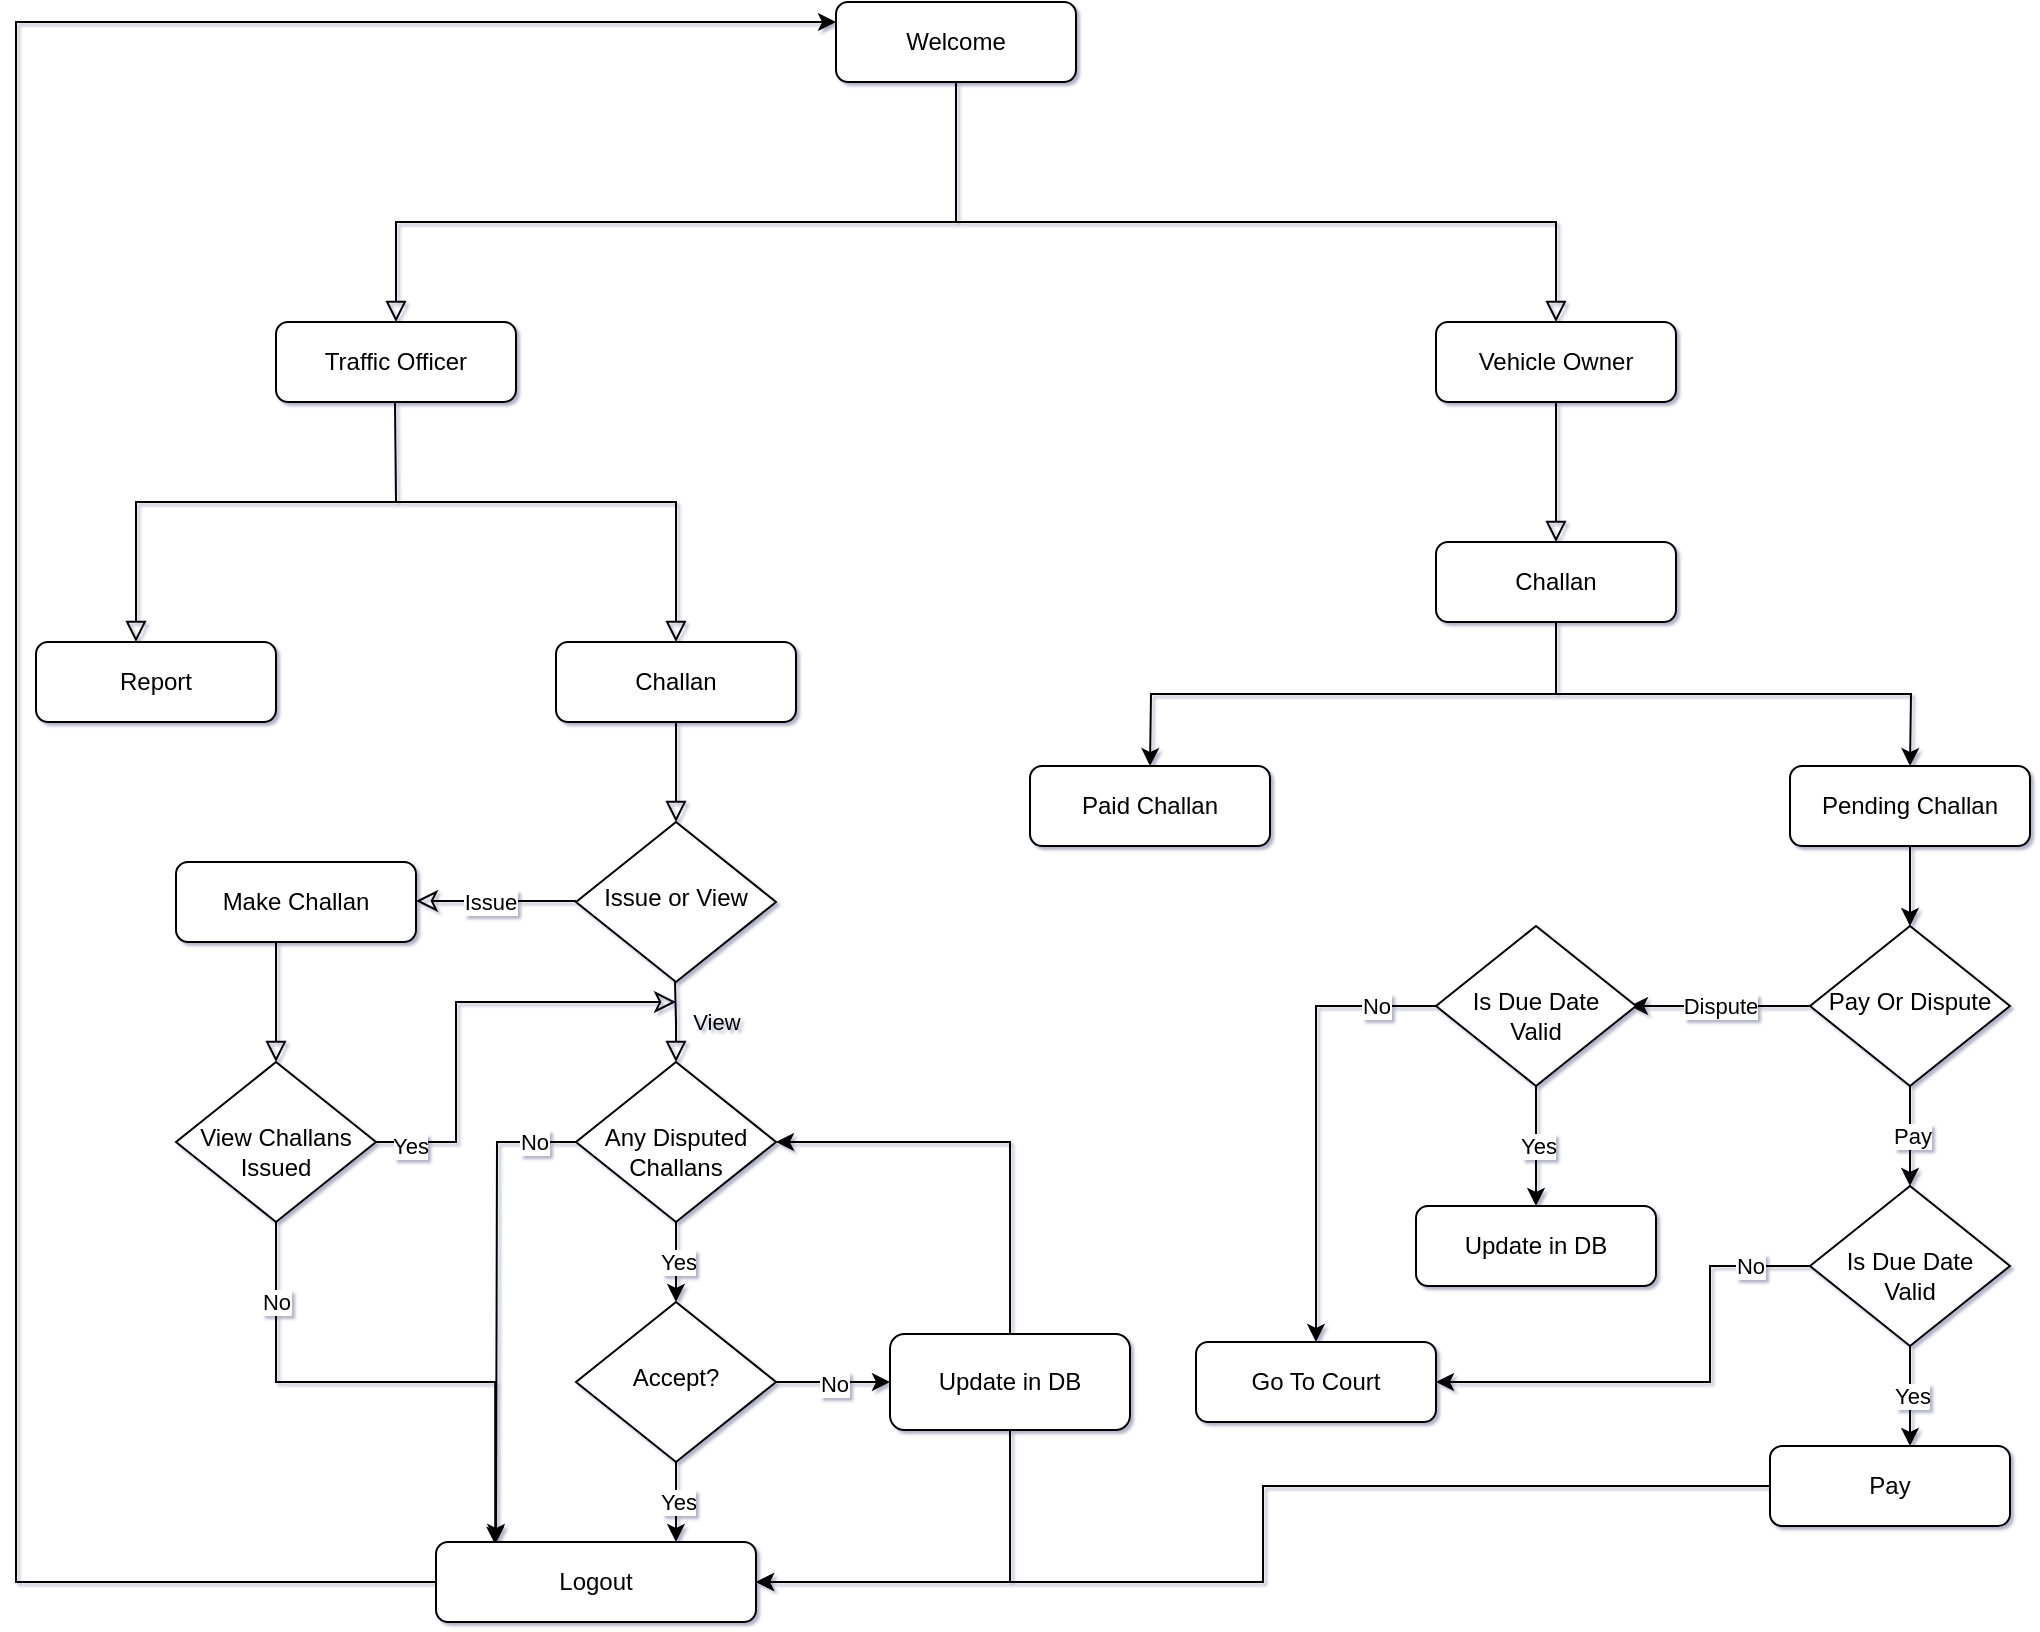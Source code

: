 <mxfile version="20.2.3" type="device"><diagram id="C5RBs43oDa-KdzZeNtuy" name="Page-1"><mxGraphModel dx="1738" dy="951" grid="1" gridSize="10" guides="1" tooltips="1" connect="1" arrows="1" fold="1" page="1" pageScale="1" pageWidth="1169" pageHeight="827" background="#ffffff" math="0" shadow="1"><root><mxCell id="WIyWlLk6GJQsqaUBKTNV-0"/><mxCell id="WIyWlLk6GJQsqaUBKTNV-1" parent="WIyWlLk6GJQsqaUBKTNV-0"/><mxCell id="WIyWlLk6GJQsqaUBKTNV-2" value="" style="rounded=0;html=1;jettySize=auto;orthogonalLoop=1;fontSize=11;endArrow=block;endFill=0;endSize=8;strokeWidth=1;shadow=0;labelBackgroundColor=none;edgeStyle=orthogonalEdgeStyle;" parent="WIyWlLk6GJQsqaUBKTNV-1" source="WIyWlLk6GJQsqaUBKTNV-3" edge="1"><mxGeometry relative="1" as="geometry"><mxPoint x="288" y="168" as="targetPoint"/><Array as="points"><mxPoint x="568" y="118"/><mxPoint x="288" y="118"/></Array></mxGeometry></mxCell><mxCell id="WIyWlLk6GJQsqaUBKTNV-3" value="Welcome" style="rounded=1;whiteSpace=wrap;html=1;fontSize=12;glass=0;strokeWidth=1;shadow=0;" parent="WIyWlLk6GJQsqaUBKTNV-1" vertex="1"><mxGeometry x="508" y="8" width="120" height="40" as="geometry"/></mxCell><mxCell id="WIyWlLk6GJQsqaUBKTNV-7" value="Traffic Officer" style="rounded=1;whiteSpace=wrap;html=1;fontSize=12;glass=0;strokeWidth=1;shadow=0;" parent="WIyWlLk6GJQsqaUBKTNV-1" vertex="1"><mxGeometry x="228" y="168" width="120" height="40" as="geometry"/></mxCell><mxCell id="XrQkGLO9iwn5auYjXRsk-0" value="" style="endArrow=block;html=1;rounded=0;exitX=0.5;exitY=1;exitDx=0;exitDy=0;labelBackgroundColor=none;endFill=0;endSize=8;strokeWidth=1;shadow=0;entryX=0.5;entryY=0;entryDx=0;entryDy=0;" parent="WIyWlLk6GJQsqaUBKTNV-1" source="WIyWlLk6GJQsqaUBKTNV-3" target="XrQkGLO9iwn5auYjXRsk-1" edge="1"><mxGeometry width="50" height="50" relative="1" as="geometry"><mxPoint x="588" y="228" as="sourcePoint"/><mxPoint x="868" y="158" as="targetPoint"/><Array as="points"><mxPoint x="568" y="118"/><mxPoint x="868" y="118"/></Array></mxGeometry></mxCell><mxCell id="XrQkGLO9iwn5auYjXRsk-1" value="Vehicle Owner" style="rounded=1;whiteSpace=wrap;html=1;fontSize=12;glass=0;strokeWidth=1;shadow=0;" parent="WIyWlLk6GJQsqaUBKTNV-1" vertex="1"><mxGeometry x="808" y="168" width="120" height="40" as="geometry"/></mxCell><mxCell id="XrQkGLO9iwn5auYjXRsk-2" value="" style="endArrow=block;html=1;rounded=0;exitX=0.5;exitY=1;exitDx=0;exitDy=0;labelBackgroundColor=none;endFill=0;endSize=8;strokeWidth=1;shadow=0;" parent="WIyWlLk6GJQsqaUBKTNV-1" source="XrQkGLO9iwn5auYjXRsk-1" edge="1"><mxGeometry width="50" height="50" relative="1" as="geometry"><mxPoint x="648" y="198" as="sourcePoint"/><mxPoint x="868" y="278" as="targetPoint"/><Array as="points"><mxPoint x="868" y="268"/></Array></mxGeometry></mxCell><mxCell id="USdg-R4OWVrUnvqpRYgn-4" style="edgeStyle=orthogonalEdgeStyle;rounded=0;orthogonalLoop=1;jettySize=auto;html=1;exitX=0.5;exitY=1;exitDx=0;exitDy=0;" parent="WIyWlLk6GJQsqaUBKTNV-1" source="XrQkGLO9iwn5auYjXRsk-3" edge="1"><mxGeometry relative="1" as="geometry"><mxPoint x="665" y="390" as="targetPoint"/></mxGeometry></mxCell><mxCell id="USdg-R4OWVrUnvqpRYgn-5" style="edgeStyle=orthogonalEdgeStyle;rounded=0;orthogonalLoop=1;jettySize=auto;html=1;exitX=0.5;exitY=1;exitDx=0;exitDy=0;" parent="WIyWlLk6GJQsqaUBKTNV-1" source="XrQkGLO9iwn5auYjXRsk-3" edge="1"><mxGeometry relative="1" as="geometry"><mxPoint x="1045" y="390" as="targetPoint"/></mxGeometry></mxCell><mxCell id="XrQkGLO9iwn5auYjXRsk-3" value="Challan" style="rounded=1;whiteSpace=wrap;html=1;fontSize=12;glass=0;strokeWidth=1;shadow=0;" parent="WIyWlLk6GJQsqaUBKTNV-1" vertex="1"><mxGeometry x="808" y="278" width="120" height="40" as="geometry"/></mxCell><mxCell id="XrQkGLO9iwn5auYjXRsk-14" value="" style="endArrow=block;html=1;rounded=0;exitX=0.5;exitY=1;exitDx=0;exitDy=0;labelBackgroundColor=none;endFill=0;endSize=8;strokeWidth=1;shadow=0;" parent="WIyWlLk6GJQsqaUBKTNV-1" edge="1"><mxGeometry width="50" height="50" relative="1" as="geometry"><mxPoint x="287.5" y="208" as="sourcePoint"/><mxPoint x="428" y="328" as="targetPoint"/><Array as="points"><mxPoint x="288" y="258"/><mxPoint x="428" y="258"/></Array></mxGeometry></mxCell><mxCell id="XrQkGLO9iwn5auYjXRsk-15" value="" style="endArrow=block;html=1;rounded=0;labelBackgroundColor=none;endFill=0;endSize=8;strokeWidth=1;shadow=0;" parent="WIyWlLk6GJQsqaUBKTNV-1" edge="1"><mxGeometry width="50" height="50" relative="1" as="geometry"><mxPoint x="288" y="258" as="sourcePoint"/><mxPoint x="158" y="328" as="targetPoint"/><Array as="points"><mxPoint x="158" y="258"/></Array></mxGeometry></mxCell><mxCell id="XrQkGLO9iwn5auYjXRsk-16" value="Report" style="rounded=1;whiteSpace=wrap;html=1;fontSize=12;glass=0;strokeWidth=1;shadow=0;" parent="WIyWlLk6GJQsqaUBKTNV-1" vertex="1"><mxGeometry x="108" y="328" width="120" height="40" as="geometry"/></mxCell><mxCell id="XrQkGLO9iwn5auYjXRsk-17" value="Challan" style="rounded=1;whiteSpace=wrap;html=1;fontSize=12;glass=0;strokeWidth=1;shadow=0;" parent="WIyWlLk6GJQsqaUBKTNV-1" vertex="1"><mxGeometry x="368" y="328" width="120" height="40" as="geometry"/></mxCell><mxCell id="XrQkGLO9iwn5auYjXRsk-18" value="" style="endArrow=block;html=1;rounded=0;labelBackgroundColor=none;endFill=0;endSize=8;strokeWidth=1;shadow=0;" parent="WIyWlLk6GJQsqaUBKTNV-1" edge="1"><mxGeometry width="50" height="50" relative="1" as="geometry"><mxPoint x="428" y="368" as="sourcePoint"/><mxPoint x="428" y="418" as="targetPoint"/><Array as="points"><mxPoint x="428" y="368"/></Array></mxGeometry></mxCell><mxCell id="XrQkGLO9iwn5auYjXRsk-19" value="Issue or View" style="rhombus;whiteSpace=wrap;html=1;shadow=0;fontFamily=Helvetica;fontSize=12;align=center;strokeWidth=1;spacing=6;spacingTop=-4;" parent="WIyWlLk6GJQsqaUBKTNV-1" vertex="1"><mxGeometry x="378" y="418" width="100" height="80" as="geometry"/></mxCell><mxCell id="XrQkGLO9iwn5auYjXRsk-20" value="View" style="endArrow=block;html=1;rounded=0;exitX=0.5;exitY=1;exitDx=0;exitDy=0;labelBackgroundColor=none;endFill=0;endSize=8;strokeWidth=1;shadow=0;" parent="WIyWlLk6GJQsqaUBKTNV-1" edge="1"><mxGeometry x="0.0" y="20" width="50" height="50" relative="1" as="geometry"><mxPoint x="427.5" y="498" as="sourcePoint"/><mxPoint x="428" y="538" as="targetPoint"/><Array as="points"><mxPoint x="428" y="518"/></Array><mxPoint as="offset"/></mxGeometry></mxCell><mxCell id="XrQkGLO9iwn5auYjXRsk-28" value="Yes" style="edgeStyle=orthogonalEdgeStyle;rounded=0;orthogonalLoop=1;jettySize=auto;html=1;exitX=0.5;exitY=1;exitDx=0;exitDy=0;" parent="WIyWlLk6GJQsqaUBKTNV-1" source="XrQkGLO9iwn5auYjXRsk-21" edge="1"><mxGeometry relative="1" as="geometry"><mxPoint x="428" y="658" as="targetPoint"/></mxGeometry></mxCell><mxCell id="XrQkGLO9iwn5auYjXRsk-29" value="No" style="edgeStyle=orthogonalEdgeStyle;rounded=0;orthogonalLoop=1;jettySize=auto;html=1;exitX=0;exitY=0.5;exitDx=0;exitDy=0;" parent="WIyWlLk6GJQsqaUBKTNV-1" source="XrQkGLO9iwn5auYjXRsk-21" edge="1"><mxGeometry x="-0.826" relative="1" as="geometry"><mxPoint x="338" y="778" as="targetPoint"/><mxPoint as="offset"/></mxGeometry></mxCell><mxCell id="XrQkGLO9iwn5auYjXRsk-21" value="&lt;br&gt;Any Disputed&lt;br&gt;Challans" style="rhombus;whiteSpace=wrap;html=1;shadow=0;fontFamily=Helvetica;fontSize=12;align=center;strokeWidth=1;spacing=6;spacingTop=-4;" parent="WIyWlLk6GJQsqaUBKTNV-1" vertex="1"><mxGeometry x="378" y="538" width="100" height="80" as="geometry"/></mxCell><mxCell id="XrQkGLO9iwn5auYjXRsk-22" value="Issue" style="endArrow=classic;html=1;rounded=0;exitX=0;exitY=0.5;exitDx=0;exitDy=0;labelBackgroundColor=default;endFill=0;endSize=8;strokeWidth=1;shadow=0;" parent="WIyWlLk6GJQsqaUBKTNV-1" edge="1"><mxGeometry x="0.075" width="50" height="50" relative="1" as="geometry"><mxPoint x="378" y="457.5" as="sourcePoint"/><mxPoint x="298" y="457.5" as="targetPoint"/><Array as="points"/><mxPoint as="offset"/></mxGeometry></mxCell><mxCell id="XrQkGLO9iwn5auYjXRsk-23" value="Make Challan" style="rounded=1;whiteSpace=wrap;html=1;fontSize=12;glass=0;strokeWidth=1;shadow=0;" parent="WIyWlLk6GJQsqaUBKTNV-1" vertex="1"><mxGeometry x="178" y="438" width="120" height="40" as="geometry"/></mxCell><mxCell id="XrQkGLO9iwn5auYjXRsk-25" value="" style="endArrow=block;html=1;rounded=0;labelBackgroundColor=none;endFill=0;endSize=8;strokeWidth=1;shadow=0;" parent="WIyWlLk6GJQsqaUBKTNV-1" edge="1"><mxGeometry width="50" height="50" relative="1" as="geometry"><mxPoint x="228" y="488" as="sourcePoint"/><mxPoint x="228" y="538" as="targetPoint"/><Array as="points"><mxPoint x="228" y="478"/><mxPoint x="228" y="488"/></Array></mxGeometry></mxCell><mxCell id="XrQkGLO9iwn5auYjXRsk-36" value="No" style="edgeStyle=orthogonalEdgeStyle;rounded=0;orthogonalLoop=1;jettySize=auto;html=1;exitX=0.5;exitY=1;exitDx=0;exitDy=0;entryX=0.185;entryY=0.033;entryDx=0;entryDy=0;entryPerimeter=0;" parent="WIyWlLk6GJQsqaUBKTNV-1" source="XrQkGLO9iwn5auYjXRsk-26" target="XrQkGLO9iwn5auYjXRsk-33" edge="1"><mxGeometry x="-0.705" relative="1" as="geometry"><mxPoint as="offset"/></mxGeometry></mxCell><mxCell id="XrQkGLO9iwn5auYjXRsk-26" value="&lt;br&gt;View Challans&lt;br&gt;Issued" style="rhombus;whiteSpace=wrap;html=1;shadow=0;fontFamily=Helvetica;fontSize=12;align=center;strokeWidth=1;spacing=6;spacingTop=-4;" parent="WIyWlLk6GJQsqaUBKTNV-1" vertex="1"><mxGeometry x="178" y="538" width="100" height="80" as="geometry"/></mxCell><mxCell id="XrQkGLO9iwn5auYjXRsk-27" value="Yes" style="endArrow=classic;html=1;rounded=0;labelBackgroundColor=default;endFill=0;endSize=8;strokeWidth=1;shadow=0;exitX=1;exitY=0.5;exitDx=0;exitDy=0;" parent="WIyWlLk6GJQsqaUBKTNV-1" source="XrQkGLO9iwn5auYjXRsk-26" edge="1"><mxGeometry x="-0.846" y="-2" width="50" height="50" relative="1" as="geometry"><mxPoint x="328" y="578" as="sourcePoint"/><mxPoint x="428" y="508" as="targetPoint"/><Array as="points"><mxPoint x="318" y="578"/><mxPoint x="318" y="508"/></Array><mxPoint as="offset"/></mxGeometry></mxCell><mxCell id="XrQkGLO9iwn5auYjXRsk-32" value="Yes" style="edgeStyle=orthogonalEdgeStyle;rounded=0;orthogonalLoop=1;jettySize=auto;html=1;exitX=0.5;exitY=1;exitDx=0;exitDy=0;" parent="WIyWlLk6GJQsqaUBKTNV-1" source="XrQkGLO9iwn5auYjXRsk-30" edge="1"><mxGeometry relative="1" as="geometry"><mxPoint x="428" y="778" as="targetPoint"/></mxGeometry></mxCell><mxCell id="USdg-R4OWVrUnvqpRYgn-2" value="No" style="edgeStyle=orthogonalEdgeStyle;rounded=0;orthogonalLoop=1;jettySize=auto;html=1;exitX=1;exitY=0.5;exitDx=0;exitDy=0;" parent="WIyWlLk6GJQsqaUBKTNV-1" source="XrQkGLO9iwn5auYjXRsk-30" edge="1"><mxGeometry relative="1" as="geometry"><mxPoint x="535" y="698" as="targetPoint"/></mxGeometry></mxCell><mxCell id="XrQkGLO9iwn5auYjXRsk-30" value="Accept?" style="rhombus;whiteSpace=wrap;html=1;shadow=0;fontFamily=Helvetica;fontSize=12;align=center;strokeWidth=1;spacing=6;spacingTop=-4;" parent="WIyWlLk6GJQsqaUBKTNV-1" vertex="1"><mxGeometry x="378" y="658" width="100" height="80" as="geometry"/></mxCell><mxCell id="XrQkGLO9iwn5auYjXRsk-34" style="edgeStyle=orthogonalEdgeStyle;rounded=0;orthogonalLoop=1;jettySize=auto;html=1;exitX=0;exitY=0.5;exitDx=0;exitDy=0;entryX=0;entryY=0.25;entryDx=0;entryDy=0;" parent="WIyWlLk6GJQsqaUBKTNV-1" source="XrQkGLO9iwn5auYjXRsk-33" target="WIyWlLk6GJQsqaUBKTNV-3" edge="1"><mxGeometry relative="1" as="geometry"><Array as="points"><mxPoint x="98" y="798"/><mxPoint x="98" y="18"/></Array></mxGeometry></mxCell><mxCell id="XrQkGLO9iwn5auYjXRsk-33" value="Logout" style="rounded=1;whiteSpace=wrap;html=1;fontSize=12;glass=0;strokeWidth=1;shadow=0;" parent="WIyWlLk6GJQsqaUBKTNV-1" vertex="1"><mxGeometry x="308" y="778" width="160" height="40" as="geometry"/></mxCell><mxCell id="USdg-R4OWVrUnvqpRYgn-24" style="edgeStyle=orthogonalEdgeStyle;rounded=0;orthogonalLoop=1;jettySize=auto;html=1;exitX=0.5;exitY=1;exitDx=0;exitDy=0;entryX=1;entryY=0.5;entryDx=0;entryDy=0;" parent="WIyWlLk6GJQsqaUBKTNV-1" source="USdg-R4OWVrUnvqpRYgn-3" target="XrQkGLO9iwn5auYjXRsk-33" edge="1"><mxGeometry relative="1" as="geometry"/></mxCell><mxCell id="USdg-R4OWVrUnvqpRYgn-25" style="edgeStyle=orthogonalEdgeStyle;rounded=0;orthogonalLoop=1;jettySize=auto;html=1;exitX=0.5;exitY=0;exitDx=0;exitDy=0;entryX=1;entryY=0.5;entryDx=0;entryDy=0;" parent="WIyWlLk6GJQsqaUBKTNV-1" source="USdg-R4OWVrUnvqpRYgn-3" target="XrQkGLO9iwn5auYjXRsk-21" edge="1"><mxGeometry relative="1" as="geometry"/></mxCell><mxCell id="USdg-R4OWVrUnvqpRYgn-3" value="Update in DB" style="rounded=1;whiteSpace=wrap;html=1;fontSize=12;glass=0;strokeWidth=1;shadow=0;" parent="WIyWlLk6GJQsqaUBKTNV-1" vertex="1"><mxGeometry x="535" y="674" width="120" height="48" as="geometry"/></mxCell><mxCell id="USdg-R4OWVrUnvqpRYgn-6" value="Paid Challan" style="rounded=1;whiteSpace=wrap;html=1;fontSize=12;glass=0;strokeWidth=1;shadow=0;" parent="WIyWlLk6GJQsqaUBKTNV-1" vertex="1"><mxGeometry x="605" y="390" width="120" height="40" as="geometry"/></mxCell><mxCell id="USdg-R4OWVrUnvqpRYgn-8" style="edgeStyle=orthogonalEdgeStyle;rounded=0;orthogonalLoop=1;jettySize=auto;html=1;exitX=0.5;exitY=1;exitDx=0;exitDy=0;" parent="WIyWlLk6GJQsqaUBKTNV-1" source="USdg-R4OWVrUnvqpRYgn-7" edge="1"><mxGeometry relative="1" as="geometry"><mxPoint x="1045" y="470" as="targetPoint"/></mxGeometry></mxCell><mxCell id="USdg-R4OWVrUnvqpRYgn-7" value="Pending Challan" style="rounded=1;whiteSpace=wrap;html=1;fontSize=12;glass=0;strokeWidth=1;shadow=0;" parent="WIyWlLk6GJQsqaUBKTNV-1" vertex="1"><mxGeometry x="985" y="390" width="120" height="40" as="geometry"/></mxCell><mxCell id="USdg-R4OWVrUnvqpRYgn-10" value="Pay" style="edgeStyle=orthogonalEdgeStyle;rounded=0;orthogonalLoop=1;jettySize=auto;html=1;exitX=0.5;exitY=1;exitDx=0;exitDy=0;" parent="WIyWlLk6GJQsqaUBKTNV-1" source="USdg-R4OWVrUnvqpRYgn-9" edge="1"><mxGeometry relative="1" as="geometry"><mxPoint x="1045" y="600" as="targetPoint"/></mxGeometry></mxCell><mxCell id="USdg-R4OWVrUnvqpRYgn-11" value="Dispute" style="edgeStyle=orthogonalEdgeStyle;rounded=0;orthogonalLoop=1;jettySize=auto;html=1;exitX=0;exitY=0.5;exitDx=0;exitDy=0;" parent="WIyWlLk6GJQsqaUBKTNV-1" source="USdg-R4OWVrUnvqpRYgn-9" edge="1"><mxGeometry relative="1" as="geometry"><mxPoint x="905" y="510" as="targetPoint"/></mxGeometry></mxCell><mxCell id="USdg-R4OWVrUnvqpRYgn-9" value="Pay Or Dispute" style="rhombus;whiteSpace=wrap;html=1;shadow=0;fontFamily=Helvetica;fontSize=12;align=center;strokeWidth=1;spacing=6;spacingTop=-4;" parent="WIyWlLk6GJQsqaUBKTNV-1" vertex="1"><mxGeometry x="995" y="470" width="100" height="80" as="geometry"/></mxCell><mxCell id="USdg-R4OWVrUnvqpRYgn-14" value="No" style="edgeStyle=orthogonalEdgeStyle;rounded=0;orthogonalLoop=1;jettySize=auto;html=1;exitX=0;exitY=0.5;exitDx=0;exitDy=0;entryX=0.5;entryY=0;entryDx=0;entryDy=0;" parent="WIyWlLk6GJQsqaUBKTNV-1" source="USdg-R4OWVrUnvqpRYgn-12" target="USdg-R4OWVrUnvqpRYgn-15" edge="1"><mxGeometry x="-0.737" relative="1" as="geometry"><mxPoint x="735" y="510" as="targetPoint"/><mxPoint as="offset"/></mxGeometry></mxCell><mxCell id="USdg-R4OWVrUnvqpRYgn-16" value="Yes" style="edgeStyle=orthogonalEdgeStyle;rounded=0;orthogonalLoop=1;jettySize=auto;html=1;exitX=0.5;exitY=1;exitDx=0;exitDy=0;" parent="WIyWlLk6GJQsqaUBKTNV-1" source="USdg-R4OWVrUnvqpRYgn-12" edge="1"><mxGeometry relative="1" as="geometry"><mxPoint x="858" y="610" as="targetPoint"/></mxGeometry></mxCell><mxCell id="USdg-R4OWVrUnvqpRYgn-12" value="&lt;br&gt;Is Due Date&lt;br&gt;Valid" style="rhombus;whiteSpace=wrap;html=1;shadow=0;fontFamily=Helvetica;fontSize=12;align=center;strokeWidth=1;spacing=6;spacingTop=-4;" parent="WIyWlLk6GJQsqaUBKTNV-1" vertex="1"><mxGeometry x="808" y="470" width="100" height="80" as="geometry"/></mxCell><mxCell id="USdg-R4OWVrUnvqpRYgn-19" value="Yes" style="edgeStyle=orthogonalEdgeStyle;rounded=0;orthogonalLoop=1;jettySize=auto;html=1;exitX=0.5;exitY=1;exitDx=0;exitDy=0;" parent="WIyWlLk6GJQsqaUBKTNV-1" source="USdg-R4OWVrUnvqpRYgn-13" edge="1"><mxGeometry relative="1" as="geometry"><mxPoint x="1045" y="730" as="targetPoint"/></mxGeometry></mxCell><mxCell id="USdg-R4OWVrUnvqpRYgn-23" value="No" style="edgeStyle=orthogonalEdgeStyle;rounded=0;orthogonalLoop=1;jettySize=auto;html=1;exitX=0;exitY=0.5;exitDx=0;exitDy=0;entryX=1;entryY=0.5;entryDx=0;entryDy=0;" parent="WIyWlLk6GJQsqaUBKTNV-1" source="USdg-R4OWVrUnvqpRYgn-13" target="USdg-R4OWVrUnvqpRYgn-15" edge="1"><mxGeometry x="-0.755" relative="1" as="geometry"><Array as="points"><mxPoint x="945" y="640"/><mxPoint x="945" y="698"/></Array><mxPoint as="offset"/></mxGeometry></mxCell><mxCell id="USdg-R4OWVrUnvqpRYgn-13" value="&lt;br&gt;Is Due Date&lt;br&gt;Valid" style="rhombus;whiteSpace=wrap;html=1;shadow=0;fontFamily=Helvetica;fontSize=12;align=center;strokeWidth=1;spacing=6;spacingTop=-4;" parent="WIyWlLk6GJQsqaUBKTNV-1" vertex="1"><mxGeometry x="995" y="600" width="100" height="80" as="geometry"/></mxCell><mxCell id="USdg-R4OWVrUnvqpRYgn-15" value="Go To Court" style="rounded=1;whiteSpace=wrap;html=1;fontSize=12;glass=0;strokeWidth=1;shadow=0;" parent="WIyWlLk6GJQsqaUBKTNV-1" vertex="1"><mxGeometry x="688" y="678" width="120" height="40" as="geometry"/></mxCell><mxCell id="USdg-R4OWVrUnvqpRYgn-17" value="Update in DB" style="rounded=1;whiteSpace=wrap;html=1;fontSize=12;glass=0;strokeWidth=1;shadow=0;" parent="WIyWlLk6GJQsqaUBKTNV-1" vertex="1"><mxGeometry x="798" y="610" width="120" height="40" as="geometry"/></mxCell><mxCell id="USdg-R4OWVrUnvqpRYgn-21" style="edgeStyle=orthogonalEdgeStyle;rounded=0;orthogonalLoop=1;jettySize=auto;html=1;exitX=0;exitY=0.5;exitDx=0;exitDy=0;entryX=1;entryY=0.5;entryDx=0;entryDy=0;" parent="WIyWlLk6GJQsqaUBKTNV-1" source="USdg-R4OWVrUnvqpRYgn-20" target="XrQkGLO9iwn5auYjXRsk-33" edge="1"><mxGeometry relative="1" as="geometry"/></mxCell><mxCell id="USdg-R4OWVrUnvqpRYgn-20" value="Pay" style="rounded=1;whiteSpace=wrap;html=1;fontSize=12;glass=0;strokeWidth=1;shadow=0;" parent="WIyWlLk6GJQsqaUBKTNV-1" vertex="1"><mxGeometry x="975" y="730" width="120" height="40" as="geometry"/></mxCell></root></mxGraphModel></diagram></mxfile>